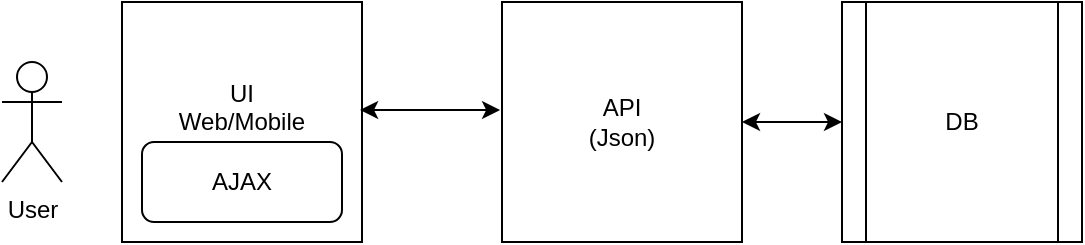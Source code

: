 <mxfile pages="1" version="11.2.4" type="github"><diagram id="f6oN-UhExGtzowfLxTgW" name="Page-1"><mxGraphModel dx="1186" dy="798" grid="1" gridSize="10" guides="1" tooltips="1" connect="1" arrows="1" fold="1" page="1" pageScale="1" pageWidth="827" pageHeight="1169" math="0" shadow="0"><root><mxCell id="0"/><mxCell id="1" parent="0"/><mxCell id="sUCTw4PZUrXjxUqWH0_Y-1" value="UI&lt;br&gt;Web/Mobile&lt;br&gt;&lt;br&gt;" style="whiteSpace=wrap;html=1;aspect=fixed;" vertex="1" parent="1"><mxGeometry x="80" y="130" width="120" height="120" as="geometry"/></mxCell><mxCell id="sUCTw4PZUrXjxUqWH0_Y-2" value="AJAX" style="rounded=1;whiteSpace=wrap;html=1;" vertex="1" parent="1"><mxGeometry x="90" y="200" width="100" height="40" as="geometry"/></mxCell><mxCell id="sUCTw4PZUrXjxUqWH0_Y-4" value="API&lt;br&gt;(Json)" style="whiteSpace=wrap;html=1;aspect=fixed;" vertex="1" parent="1"><mxGeometry x="270" y="130" width="120" height="120" as="geometry"/></mxCell><mxCell id="sUCTw4PZUrXjxUqWH0_Y-5" value="DB" style="shape=process;whiteSpace=wrap;html=1;backgroundOutline=1;" vertex="1" parent="1"><mxGeometry x="440" y="130" width="120" height="120" as="geometry"/></mxCell><mxCell id="sUCTw4PZUrXjxUqWH0_Y-6" value="" style="endArrow=classic;startArrow=classic;html=1;exitX=0.992;exitY=0.45;exitDx=0;exitDy=0;exitPerimeter=0;entryX=-0.008;entryY=0.45;entryDx=0;entryDy=0;entryPerimeter=0;" edge="1" parent="1" source="sUCTw4PZUrXjxUqWH0_Y-1" target="sUCTw4PZUrXjxUqWH0_Y-4"><mxGeometry width="50" height="50" relative="1" as="geometry"><mxPoint x="200" y="210" as="sourcePoint"/><mxPoint x="260" y="182" as="targetPoint"/></mxGeometry></mxCell><mxCell id="sUCTw4PZUrXjxUqWH0_Y-9" value="" style="endArrow=classic;startArrow=classic;html=1;exitX=1;exitY=0.5;exitDx=0;exitDy=0;" edge="1" parent="1" source="sUCTw4PZUrXjxUqWH0_Y-4" target="sUCTw4PZUrXjxUqWH0_Y-5"><mxGeometry width="50" height="50" relative="1" as="geometry"><mxPoint x="410" y="330" as="sourcePoint"/><mxPoint x="460" y="280" as="targetPoint"/></mxGeometry></mxCell><mxCell id="sUCTw4PZUrXjxUqWH0_Y-10" value="User" style="shape=umlActor;verticalLabelPosition=bottom;labelBackgroundColor=#ffffff;verticalAlign=top;html=1;outlineConnect=0;" vertex="1" parent="1"><mxGeometry x="20" y="160" width="30" height="60" as="geometry"/></mxCell></root></mxGraphModel></diagram></mxfile>